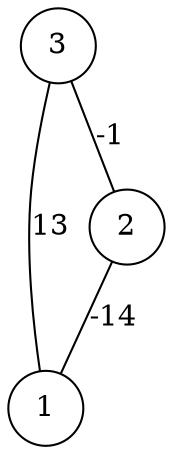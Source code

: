 graph { 
	 fontname="Helvetica,Arial,sans-serif" 
	 node [shape = circle]; 
	 3 -- 1 [label = "13"];
	 3 -- 2 [label = "-1"];
	 2 -- 1 [label = "-14"];
	 1;
	 2;
	 3;
}
